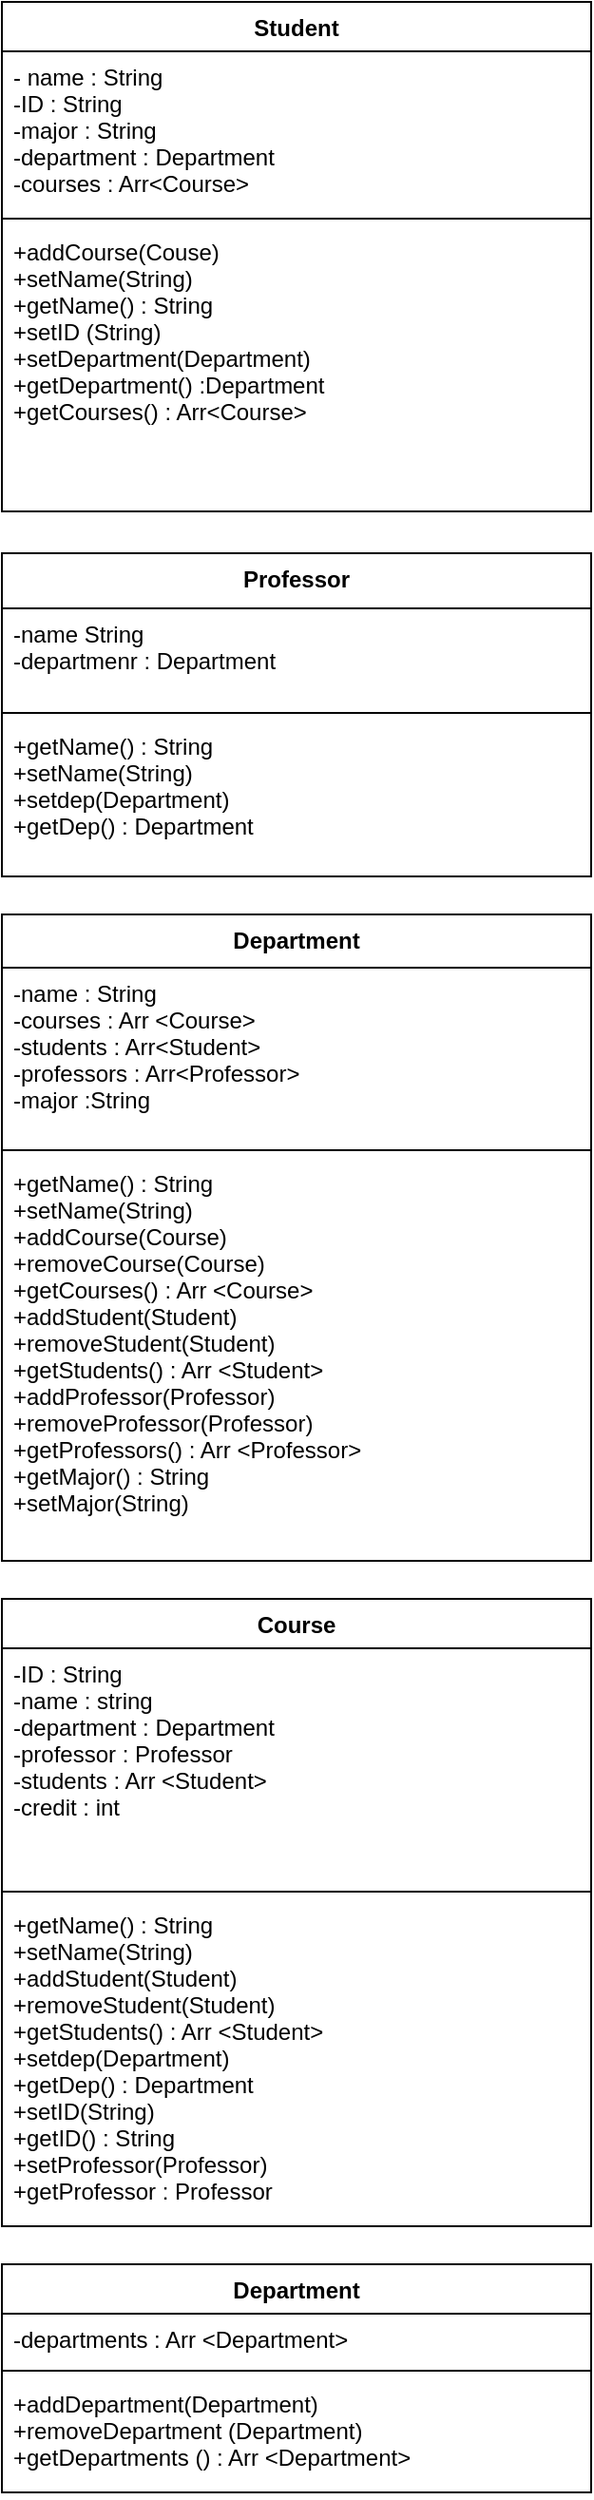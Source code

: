 <mxfile version="10.6.6" type="device"><diagram id="AawOdjH9vnR-A804kb0f" name="Page-1"><mxGraphModel dx="1010" dy="550" grid="1" gridSize="10" guides="1" tooltips="1" connect="1" arrows="1" fold="1" page="1" pageScale="1" pageWidth="850" pageHeight="1100" math="0" shadow="0"><root><mxCell id="0"/><mxCell id="1" parent="0"/><mxCell id="7BlaGonKLOqwX9Q-SCWX-1" value="Student" style="swimlane;fontStyle=1;align=center;verticalAlign=top;childLayout=stackLayout;horizontal=1;startSize=26;horizontalStack=0;resizeParent=1;resizeParentMax=0;resizeLast=0;collapsible=1;marginBottom=0;" vertex="1" parent="1"><mxGeometry x="20" y="20" width="310" height="268" as="geometry"/></mxCell><mxCell id="7BlaGonKLOqwX9Q-SCWX-2" value="- name : String&#10;-ID : String&#10;-major : String&#10;-department : Department&#10;-courses : Arr&lt;Course&gt;&#10;" style="text;strokeColor=none;fillColor=none;align=left;verticalAlign=top;spacingLeft=4;spacingRight=4;overflow=hidden;rotatable=0;points=[[0,0.5],[1,0.5]];portConstraint=eastwest;" vertex="1" parent="7BlaGonKLOqwX9Q-SCWX-1"><mxGeometry y="26" width="310" height="84" as="geometry"/></mxCell><mxCell id="7BlaGonKLOqwX9Q-SCWX-3" value="" style="line;strokeWidth=1;fillColor=none;align=left;verticalAlign=middle;spacingTop=-1;spacingLeft=3;spacingRight=3;rotatable=0;labelPosition=right;points=[];portConstraint=eastwest;" vertex="1" parent="7BlaGonKLOqwX9Q-SCWX-1"><mxGeometry y="110" width="310" height="8" as="geometry"/></mxCell><mxCell id="7BlaGonKLOqwX9Q-SCWX-4" value="+addCourse(Couse)&#10;+setName(String)&#10;+getName() : String&#10;+setID (String)&#10;+setDepartment(Department)&#10;+getDepartment() :Department&#10;+getCourses() : Arr&lt;Course&gt;&#10;" style="text;strokeColor=none;fillColor=none;align=left;verticalAlign=top;spacingLeft=4;spacingRight=4;overflow=hidden;rotatable=0;points=[[0,0.5],[1,0.5]];portConstraint=eastwest;" vertex="1" parent="7BlaGonKLOqwX9Q-SCWX-1"><mxGeometry y="118" width="310" height="150" as="geometry"/></mxCell><mxCell id="7BlaGonKLOqwX9Q-SCWX-5" value="Professor" style="swimlane;fontStyle=1;align=center;verticalAlign=top;childLayout=stackLayout;horizontal=1;startSize=29;horizontalStack=0;resizeParent=1;resizeParentMax=0;resizeLast=0;collapsible=1;marginBottom=0;" vertex="1" parent="1"><mxGeometry x="20" y="310" width="310" height="170" as="geometry"/></mxCell><mxCell id="7BlaGonKLOqwX9Q-SCWX-6" value="-name String&#10;-departmenr : Department&#10;&#10;" style="text;strokeColor=none;fillColor=none;align=left;verticalAlign=top;spacingLeft=4;spacingRight=4;overflow=hidden;rotatable=0;points=[[0,0.5],[1,0.5]];portConstraint=eastwest;" vertex="1" parent="7BlaGonKLOqwX9Q-SCWX-5"><mxGeometry y="29" width="310" height="51" as="geometry"/></mxCell><mxCell id="7BlaGonKLOqwX9Q-SCWX-7" value="" style="line;strokeWidth=1;fillColor=none;align=left;verticalAlign=middle;spacingTop=-1;spacingLeft=3;spacingRight=3;rotatable=0;labelPosition=right;points=[];portConstraint=eastwest;" vertex="1" parent="7BlaGonKLOqwX9Q-SCWX-5"><mxGeometry y="80" width="310" height="8" as="geometry"/></mxCell><mxCell id="7BlaGonKLOqwX9Q-SCWX-8" value="+getName() : String&#10;+setName(String)&#10;+setdep(Department)&#10;+getDep() : Department&#10;" style="text;strokeColor=none;fillColor=none;align=left;verticalAlign=top;spacingLeft=4;spacingRight=4;overflow=hidden;rotatable=0;points=[[0,0.5],[1,0.5]];portConstraint=eastwest;" vertex="1" parent="7BlaGonKLOqwX9Q-SCWX-5"><mxGeometry y="88" width="310" height="82" as="geometry"/></mxCell><mxCell id="7BlaGonKLOqwX9Q-SCWX-9" value="Department" style="swimlane;fontStyle=1;align=center;verticalAlign=top;childLayout=stackLayout;horizontal=1;startSize=28;horizontalStack=0;resizeParent=1;resizeParentMax=0;resizeLast=0;collapsible=1;marginBottom=0;" vertex="1" parent="1"><mxGeometry x="20" y="500" width="310" height="340" as="geometry"/></mxCell><mxCell id="7BlaGonKLOqwX9Q-SCWX-10" value="-name : String&#10;-courses : Arr &lt;Course&gt;&#10;-students : Arr&lt;Student&gt;&#10;-professors : Arr&lt;Professor&gt;&#10;-major :String" style="text;strokeColor=none;fillColor=none;align=left;verticalAlign=top;spacingLeft=4;spacingRight=4;overflow=hidden;rotatable=0;points=[[0,0.5],[1,0.5]];portConstraint=eastwest;" vertex="1" parent="7BlaGonKLOqwX9Q-SCWX-9"><mxGeometry y="28" width="310" height="92" as="geometry"/></mxCell><mxCell id="7BlaGonKLOqwX9Q-SCWX-11" value="" style="line;strokeWidth=1;fillColor=none;align=left;verticalAlign=middle;spacingTop=-1;spacingLeft=3;spacingRight=3;rotatable=0;labelPosition=right;points=[];portConstraint=eastwest;" vertex="1" parent="7BlaGonKLOqwX9Q-SCWX-9"><mxGeometry y="120" width="310" height="8" as="geometry"/></mxCell><mxCell id="7BlaGonKLOqwX9Q-SCWX-12" value="+getName() : String&#10;+setName(String)&#10;+addCourse(Course)&#10;+removeCourse(Course)&#10;+getCourses() : Arr &lt;Course&gt;&#10;+addStudent(Student)&#10;+removeStudent(Student)&#10;+getStudents() : Arr &lt;Student&gt;&#10;+addProfessor(Professor)&#10;+removeProfessor(Professor)&#10;+getProfessors() : Arr &lt;Professor&gt;&#10;+getMajor() : String&#10;+setMajor(String)&#10;" style="text;strokeColor=none;fillColor=none;align=left;verticalAlign=top;spacingLeft=4;spacingRight=4;overflow=hidden;rotatable=0;points=[[0,0.5],[1,0.5]];portConstraint=eastwest;" vertex="1" parent="7BlaGonKLOqwX9Q-SCWX-9"><mxGeometry y="128" width="310" height="212" as="geometry"/></mxCell><mxCell id="7BlaGonKLOqwX9Q-SCWX-15" value="Course" style="swimlane;fontStyle=1;align=center;verticalAlign=top;childLayout=stackLayout;horizontal=1;startSize=26;horizontalStack=0;resizeParent=1;resizeParentMax=0;resizeLast=0;collapsible=1;marginBottom=0;" vertex="1" parent="1"><mxGeometry x="20" y="860" width="310" height="330" as="geometry"/></mxCell><mxCell id="7BlaGonKLOqwX9Q-SCWX-16" value="-ID : String&#10;-name : string&#10;-department : Department&#10;-professor : Professor&#10;-students : Arr &lt;Student&gt;&#10;-credit : int&#10;" style="text;strokeColor=none;fillColor=none;align=left;verticalAlign=top;spacingLeft=4;spacingRight=4;overflow=hidden;rotatable=0;points=[[0,0.5],[1,0.5]];portConstraint=eastwest;" vertex="1" parent="7BlaGonKLOqwX9Q-SCWX-15"><mxGeometry y="26" width="310" height="124" as="geometry"/></mxCell><mxCell id="7BlaGonKLOqwX9Q-SCWX-17" value="" style="line;strokeWidth=1;fillColor=none;align=left;verticalAlign=middle;spacingTop=-1;spacingLeft=3;spacingRight=3;rotatable=0;labelPosition=right;points=[];portConstraint=eastwest;" vertex="1" parent="7BlaGonKLOqwX9Q-SCWX-15"><mxGeometry y="150" width="310" height="8" as="geometry"/></mxCell><mxCell id="7BlaGonKLOqwX9Q-SCWX-18" value="+getName() : String&#10;+setName(String)&#10;+addStudent(Student)&#10;+removeStudent(Student)&#10;+getStudents() : Arr &lt;Student&gt;&#10;+setdep(Department)&#10;+getDep() : Department&#10;+setID(String)&#10;+getID() : String&#10;+setProfessor(Professor)&#10;+getProfessor : Professor&#10;&#10;" style="text;strokeColor=none;fillColor=none;align=left;verticalAlign=top;spacingLeft=4;spacingRight=4;overflow=hidden;rotatable=0;points=[[0,0.5],[1,0.5]];portConstraint=eastwest;" vertex="1" parent="7BlaGonKLOqwX9Q-SCWX-15"><mxGeometry y="158" width="310" height="172" as="geometry"/></mxCell><mxCell id="7BlaGonKLOqwX9Q-SCWX-21" value="Department" style="swimlane;fontStyle=1;align=center;verticalAlign=top;childLayout=stackLayout;horizontal=1;startSize=26;horizontalStack=0;resizeParent=1;resizeParentMax=0;resizeLast=0;collapsible=1;marginBottom=0;" vertex="1" parent="1"><mxGeometry x="20" y="1210" width="310" height="120" as="geometry"/></mxCell><mxCell id="7BlaGonKLOqwX9Q-SCWX-22" value="-departments : Arr &lt;Department&gt;" style="text;strokeColor=none;fillColor=none;align=left;verticalAlign=top;spacingLeft=4;spacingRight=4;overflow=hidden;rotatable=0;points=[[0,0.5],[1,0.5]];portConstraint=eastwest;" vertex="1" parent="7BlaGonKLOqwX9Q-SCWX-21"><mxGeometry y="26" width="310" height="26" as="geometry"/></mxCell><mxCell id="7BlaGonKLOqwX9Q-SCWX-23" value="" style="line;strokeWidth=1;fillColor=none;align=left;verticalAlign=middle;spacingTop=-1;spacingLeft=3;spacingRight=3;rotatable=0;labelPosition=right;points=[];portConstraint=eastwest;" vertex="1" parent="7BlaGonKLOqwX9Q-SCWX-21"><mxGeometry y="52" width="310" height="8" as="geometry"/></mxCell><mxCell id="7BlaGonKLOqwX9Q-SCWX-24" value="+addDepartment(Department)&#10;+removeDepartment (Department)&#10;+getDepartments () : Arr &lt;Department&gt;" style="text;strokeColor=none;fillColor=none;align=left;verticalAlign=top;spacingLeft=4;spacingRight=4;overflow=hidden;rotatable=0;points=[[0,0.5],[1,0.5]];portConstraint=eastwest;" vertex="1" parent="7BlaGonKLOqwX9Q-SCWX-21"><mxGeometry y="60" width="310" height="60" as="geometry"/></mxCell></root></mxGraphModel></diagram></mxfile>